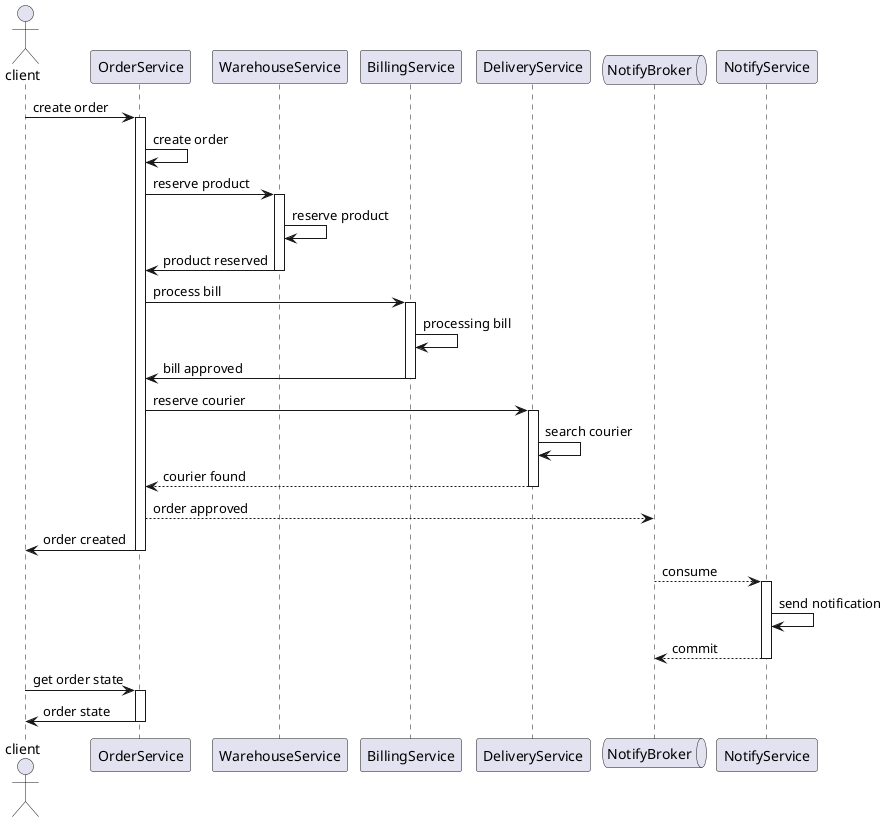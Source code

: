 @startuml
actor client as c
participant OrderService as o
participant WarehouseService as w
participant BillingService as b
participant DeliveryService as d

queue NotifyBroker as nbr
participant NotifyService as n

c -> o ++: create order
o -> o: create order

o -> w ++: reserve product
w -> w: reserve product
w -> o --: product reserved

o -> b ++: process bill
b -> b: processing bill
b -> o --: bill approved

o -> d ++: reserve courier
d -> d: search courier
d --> o --: courier found

o --> nbr: order approved
o -> c --: order created

n <-- nbr ++: consume
n -> n: send notification
n --> nbr --: commit

c -> o ++: get order state
o -> c --: order state
@enduml